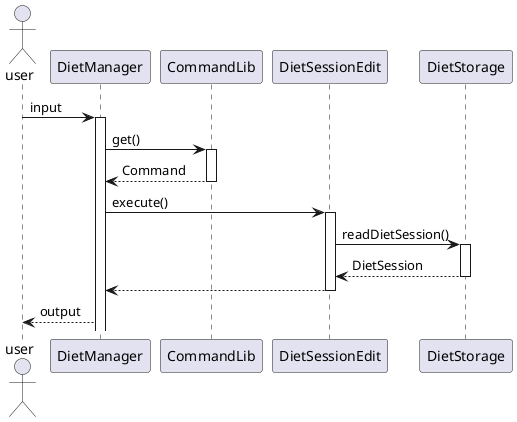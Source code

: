 @startuml
actor user
user -> DietManager : input
activate DietManager

DietManager -> CommandLib : get()
activate CommandLib
CommandLib --> DietManager : Command
deactivate CommandLib

DietManager -> DietSessionEdit : execute()
activate DietSessionEdit

DietSessionEdit -> DietStorage : readDietSession()
activate DietStorage
DietStorage --> DietSessionEdit : DietSession
deactivate DietStorage

DietSessionEdit --> DietManager
deactivate DietSessionEdit

DietManager --> user : output
@enduml